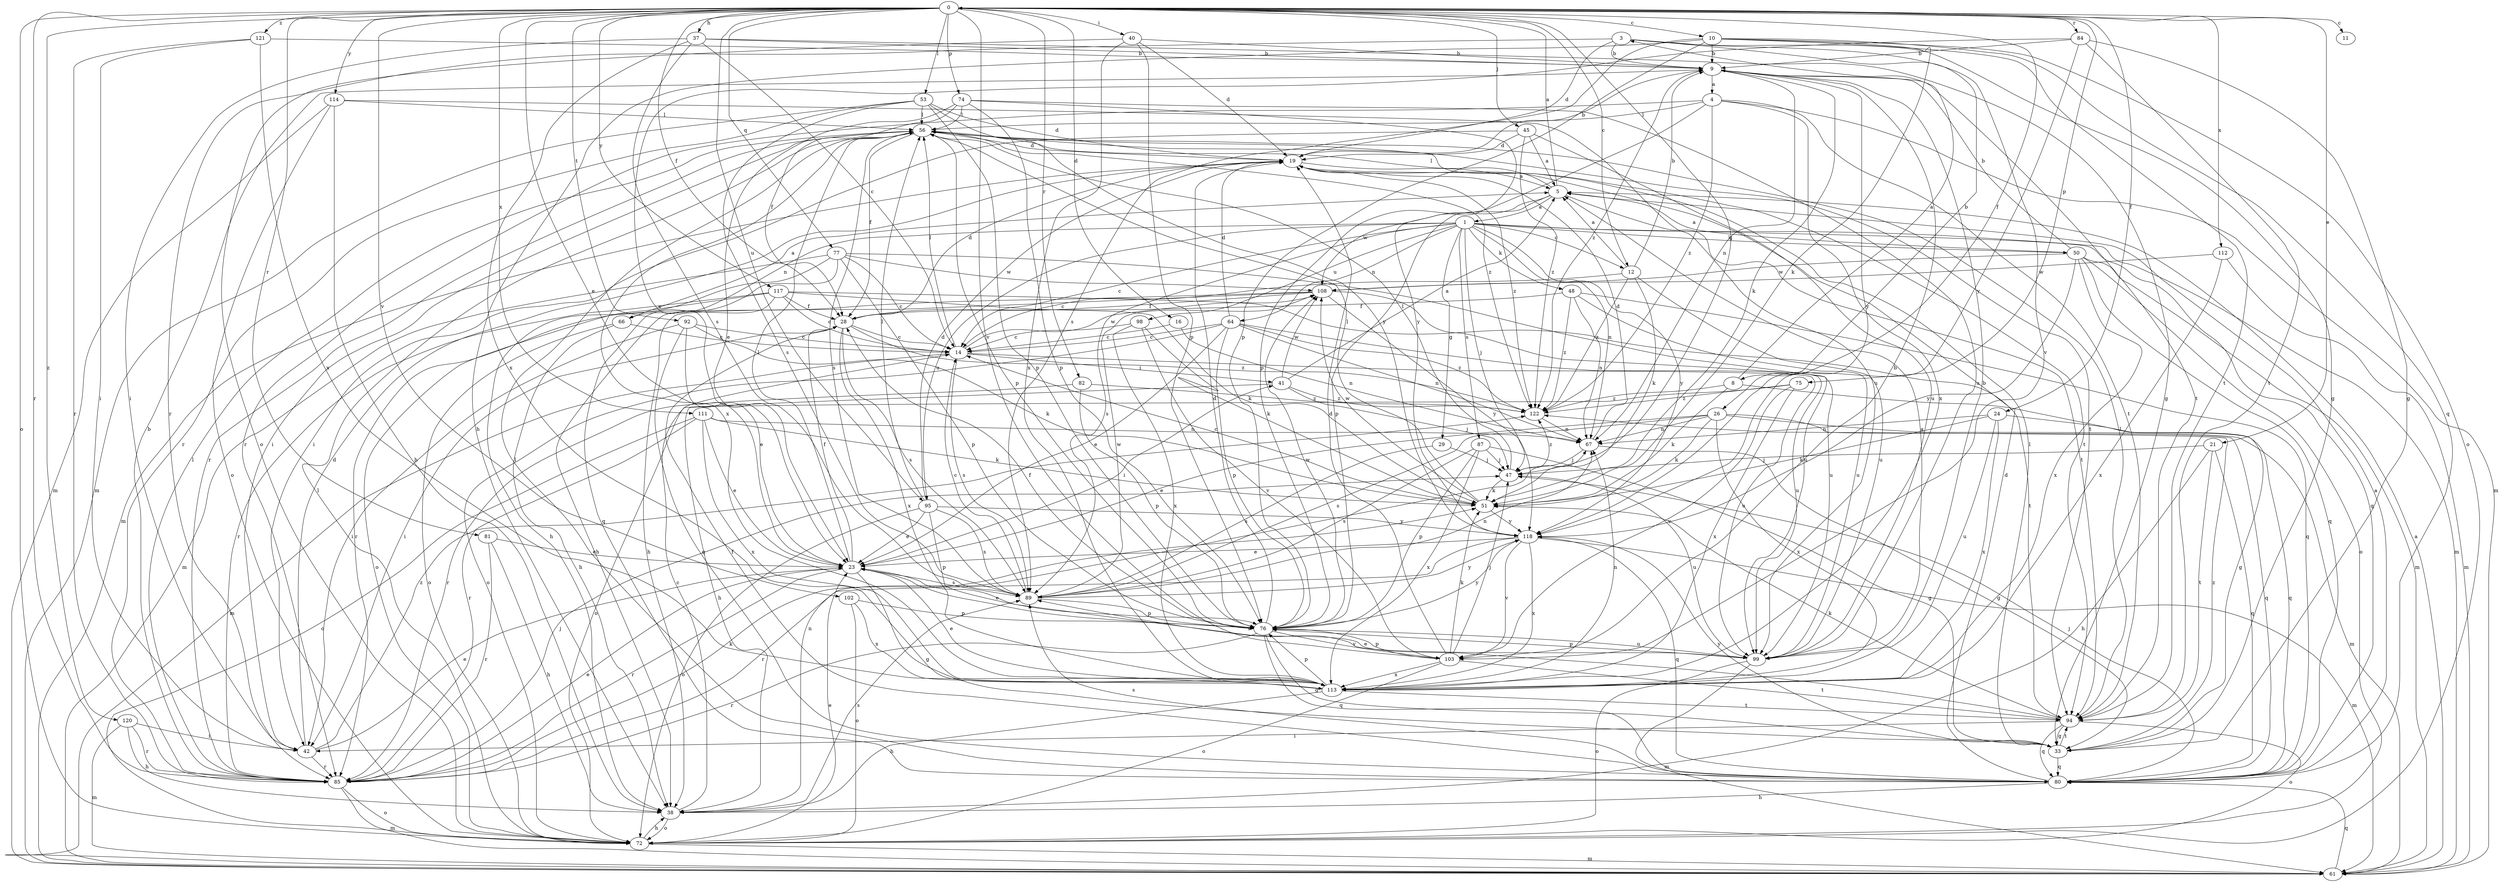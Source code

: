 strict digraph  {
0;
1;
3;
4;
5;
8;
9;
10;
11;
12;
14;
16;
19;
21;
23;
24;
26;
28;
29;
33;
37;
38;
40;
41;
42;
45;
47;
48;
50;
51;
53;
56;
61;
64;
66;
67;
72;
74;
75;
76;
77;
80;
81;
82;
84;
85;
87;
89;
92;
94;
95;
98;
99;
102;
103;
108;
111;
112;
113;
114;
117;
118;
120;
121;
122;
0 -> 10  [label=c];
0 -> 11  [label=c];
0 -> 12  [label=c];
0 -> 16  [label=d];
0 -> 21  [label=e];
0 -> 23  [label=e];
0 -> 24  [label=f];
0 -> 26  [label=f];
0 -> 28  [label=f];
0 -> 37  [label=h];
0 -> 40  [label=i];
0 -> 45  [label=j];
0 -> 47  [label=j];
0 -> 53  [label=l];
0 -> 72  [label=o];
0 -> 74  [label=p];
0 -> 75  [label=p];
0 -> 77  [label=q];
0 -> 81  [label=r];
0 -> 82  [label=r];
0 -> 84  [label=r];
0 -> 85  [label=r];
0 -> 92  [label=t];
0 -> 95  [label=u];
0 -> 102  [label=v];
0 -> 103  [label=v];
0 -> 111  [label=x];
0 -> 112  [label=x];
0 -> 114  [label=y];
0 -> 117  [label=y];
0 -> 120  [label=z];
0 -> 121  [label=z];
1 -> 12  [label=c];
1 -> 14  [label=c];
1 -> 29  [label=g];
1 -> 47  [label=j];
1 -> 48  [label=k];
1 -> 50  [label=k];
1 -> 61  [label=m];
1 -> 64  [label=n];
1 -> 66  [label=n];
1 -> 67  [label=n];
1 -> 80  [label=q];
1 -> 87  [label=s];
1 -> 89  [label=s];
1 -> 95  [label=u];
1 -> 98  [label=u];
1 -> 118  [label=y];
3 -> 8  [label=b];
3 -> 9  [label=b];
3 -> 19  [label=d];
3 -> 33  [label=g];
3 -> 85  [label=r];
3 -> 103  [label=v];
4 -> 56  [label=l];
4 -> 61  [label=m];
4 -> 76  [label=p];
4 -> 85  [label=r];
4 -> 94  [label=t];
4 -> 113  [label=x];
4 -> 122  [label=z];
5 -> 0  [label=a];
5 -> 1  [label=a];
5 -> 56  [label=l];
5 -> 76  [label=p];
5 -> 94  [label=t];
5 -> 108  [label=w];
8 -> 3  [label=a];
8 -> 33  [label=g];
8 -> 51  [label=k];
8 -> 122  [label=z];
9 -> 4  [label=a];
9 -> 51  [label=k];
9 -> 67  [label=n];
9 -> 94  [label=t];
9 -> 118  [label=y];
9 -> 122  [label=z];
10 -> 9  [label=b];
10 -> 38  [label=h];
10 -> 51  [label=k];
10 -> 72  [label=o];
10 -> 76  [label=p];
10 -> 80  [label=q];
10 -> 89  [label=s];
10 -> 94  [label=t];
12 -> 5  [label=a];
12 -> 9  [label=b];
12 -> 14  [label=c];
12 -> 51  [label=k];
12 -> 99  [label=u];
12 -> 122  [label=z];
14 -> 41  [label=i];
14 -> 56  [label=l];
14 -> 61  [label=m];
14 -> 89  [label=s];
14 -> 99  [label=u];
14 -> 108  [label=w];
16 -> 14  [label=c];
16 -> 67  [label=n];
19 -> 5  [label=a];
19 -> 9  [label=b];
19 -> 61  [label=m];
19 -> 94  [label=t];
19 -> 122  [label=z];
21 -> 38  [label=h];
21 -> 47  [label=j];
21 -> 80  [label=q];
21 -> 94  [label=t];
23 -> 28  [label=f];
23 -> 33  [label=g];
23 -> 41  [label=i];
23 -> 56  [label=l];
23 -> 85  [label=r];
23 -> 89  [label=s];
24 -> 51  [label=k];
24 -> 67  [label=n];
24 -> 80  [label=q];
24 -> 99  [label=u];
24 -> 113  [label=x];
26 -> 23  [label=e];
26 -> 51  [label=k];
26 -> 61  [label=m];
26 -> 67  [label=n];
26 -> 80  [label=q];
26 -> 89  [label=s];
26 -> 113  [label=x];
28 -> 14  [label=c];
28 -> 19  [label=d];
28 -> 42  [label=i];
28 -> 89  [label=s];
28 -> 113  [label=x];
28 -> 122  [label=z];
29 -> 47  [label=j];
29 -> 89  [label=s];
33 -> 56  [label=l];
33 -> 80  [label=q];
33 -> 94  [label=t];
33 -> 118  [label=y];
33 -> 122  [label=z];
37 -> 9  [label=b];
37 -> 14  [label=c];
37 -> 33  [label=g];
37 -> 42  [label=i];
37 -> 89  [label=s];
37 -> 113  [label=x];
38 -> 14  [label=c];
38 -> 67  [label=n];
38 -> 72  [label=o];
38 -> 89  [label=s];
40 -> 9  [label=b];
40 -> 19  [label=d];
40 -> 72  [label=o];
40 -> 76  [label=p];
40 -> 113  [label=x];
41 -> 5  [label=a];
41 -> 47  [label=j];
41 -> 72  [label=o];
41 -> 108  [label=w];
41 -> 122  [label=z];
42 -> 19  [label=d];
42 -> 23  [label=e];
42 -> 85  [label=r];
42 -> 122  [label=z];
45 -> 5  [label=a];
45 -> 19  [label=d];
45 -> 42  [label=i];
45 -> 99  [label=u];
45 -> 122  [label=z];
47 -> 51  [label=k];
47 -> 56  [label=l];
47 -> 99  [label=u];
47 -> 122  [label=z];
48 -> 28  [label=f];
48 -> 67  [label=n];
48 -> 80  [label=q];
48 -> 99  [label=u];
48 -> 122  [label=z];
50 -> 5  [label=a];
50 -> 9  [label=b];
50 -> 61  [label=m];
50 -> 72  [label=o];
50 -> 80  [label=q];
50 -> 108  [label=w];
50 -> 113  [label=x];
50 -> 118  [label=y];
51 -> 14  [label=c];
51 -> 56  [label=l];
51 -> 108  [label=w];
51 -> 118  [label=y];
53 -> 19  [label=d];
53 -> 56  [label=l];
53 -> 61  [label=m];
53 -> 76  [label=p];
53 -> 85  [label=r];
53 -> 89  [label=s];
53 -> 118  [label=y];
56 -> 19  [label=d];
56 -> 28  [label=f];
56 -> 42  [label=i];
56 -> 76  [label=p];
56 -> 85  [label=r];
56 -> 89  [label=s];
56 -> 94  [label=t];
56 -> 113  [label=x];
56 -> 122  [label=z];
61 -> 5  [label=a];
61 -> 80  [label=q];
64 -> 14  [label=c];
64 -> 19  [label=d];
64 -> 23  [label=e];
64 -> 67  [label=n];
64 -> 72  [label=o];
64 -> 76  [label=p];
64 -> 99  [label=u];
64 -> 122  [label=z];
66 -> 5  [label=a];
66 -> 14  [label=c];
66 -> 38  [label=h];
66 -> 72  [label=o];
67 -> 19  [label=d];
67 -> 33  [label=g];
67 -> 47  [label=j];
72 -> 23  [label=e];
72 -> 38  [label=h];
72 -> 56  [label=l];
72 -> 61  [label=m];
74 -> 23  [label=e];
74 -> 28  [label=f];
74 -> 56  [label=l];
74 -> 76  [label=p];
74 -> 99  [label=u];
74 -> 118  [label=y];
75 -> 38  [label=h];
75 -> 103  [label=v];
75 -> 113  [label=x];
75 -> 122  [label=z];
76 -> 19  [label=d];
76 -> 23  [label=e];
76 -> 28  [label=f];
76 -> 33  [label=g];
76 -> 80  [label=q];
76 -> 85  [label=r];
76 -> 99  [label=u];
76 -> 103  [label=v];
76 -> 108  [label=w];
76 -> 118  [label=y];
77 -> 14  [label=c];
77 -> 38  [label=h];
77 -> 61  [label=m];
77 -> 76  [label=p];
77 -> 80  [label=q];
77 -> 99  [label=u];
77 -> 108  [label=w];
80 -> 5  [label=a];
80 -> 19  [label=d];
80 -> 28  [label=f];
80 -> 38  [label=h];
80 -> 47  [label=j];
80 -> 56  [label=l];
80 -> 89  [label=s];
81 -> 23  [label=e];
81 -> 38  [label=h];
81 -> 85  [label=r];
82 -> 76  [label=p];
82 -> 85  [label=r];
82 -> 122  [label=z];
84 -> 9  [label=b];
84 -> 23  [label=e];
84 -> 33  [label=g];
84 -> 94  [label=t];
84 -> 118  [label=y];
85 -> 9  [label=b];
85 -> 23  [label=e];
85 -> 47  [label=j];
85 -> 51  [label=k];
85 -> 56  [label=l];
85 -> 61  [label=m];
85 -> 72  [label=o];
87 -> 33  [label=g];
87 -> 47  [label=j];
87 -> 76  [label=p];
87 -> 89  [label=s];
87 -> 113  [label=x];
89 -> 14  [label=c];
89 -> 67  [label=n];
89 -> 76  [label=p];
89 -> 108  [label=w];
89 -> 118  [label=y];
92 -> 14  [label=c];
92 -> 23  [label=e];
92 -> 42  [label=i];
92 -> 51  [label=k];
92 -> 80  [label=q];
94 -> 23  [label=e];
94 -> 33  [label=g];
94 -> 42  [label=i];
94 -> 51  [label=k];
94 -> 56  [label=l];
94 -> 72  [label=o];
94 -> 80  [label=q];
95 -> 19  [label=d];
95 -> 23  [label=e];
95 -> 56  [label=l];
95 -> 72  [label=o];
95 -> 76  [label=p];
95 -> 89  [label=s];
95 -> 118  [label=y];
98 -> 14  [label=c];
98 -> 51  [label=k];
98 -> 103  [label=v];
98 -> 113  [label=x];
99 -> 5  [label=a];
99 -> 61  [label=m];
99 -> 72  [label=o];
99 -> 76  [label=p];
99 -> 89  [label=s];
102 -> 72  [label=o];
102 -> 76  [label=p];
102 -> 113  [label=x];
103 -> 9  [label=b];
103 -> 19  [label=d];
103 -> 47  [label=j];
103 -> 51  [label=k];
103 -> 72  [label=o];
103 -> 76  [label=p];
103 -> 94  [label=t];
103 -> 113  [label=x];
108 -> 28  [label=f];
108 -> 38  [label=h];
108 -> 85  [label=r];
108 -> 99  [label=u];
108 -> 118  [label=y];
111 -> 23  [label=e];
111 -> 51  [label=k];
111 -> 67  [label=n];
111 -> 72  [label=o];
111 -> 85  [label=r];
111 -> 113  [label=x];
112 -> 61  [label=m];
112 -> 108  [label=w];
112 -> 113  [label=x];
113 -> 9  [label=b];
113 -> 23  [label=e];
113 -> 38  [label=h];
113 -> 67  [label=n];
113 -> 76  [label=p];
113 -> 94  [label=t];
114 -> 38  [label=h];
114 -> 56  [label=l];
114 -> 61  [label=m];
114 -> 72  [label=o];
114 -> 99  [label=u];
117 -> 14  [label=c];
117 -> 28  [label=f];
117 -> 38  [label=h];
117 -> 51  [label=k];
117 -> 72  [label=o];
117 -> 85  [label=r];
117 -> 94  [label=t];
118 -> 23  [label=e];
118 -> 61  [label=m];
118 -> 80  [label=q];
118 -> 85  [label=r];
118 -> 103  [label=v];
118 -> 113  [label=x];
120 -> 38  [label=h];
120 -> 42  [label=i];
120 -> 61  [label=m];
120 -> 85  [label=r];
121 -> 9  [label=b];
121 -> 42  [label=i];
121 -> 85  [label=r];
121 -> 113  [label=x];
122 -> 67  [label=n];
}
